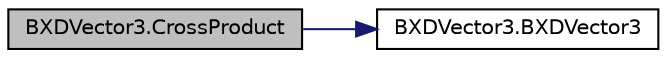 digraph "BXDVector3.CrossProduct"
{
  edge [fontname="Helvetica",fontsize="10",labelfontname="Helvetica",labelfontsize="10"];
  node [fontname="Helvetica",fontsize="10",shape=record];
  rankdir="LR";
  Node13 [label="BXDVector3.CrossProduct",height=0.2,width=0.4,color="black", fillcolor="grey75", style="filled", fontcolor="black"];
  Node13 -> Node14 [color="midnightblue",fontsize="10",style="solid"];
  Node14 [label="BXDVector3.BXDVector3",height=0.2,width=0.4,color="black", fillcolor="white", style="filled",URL="$class_b_x_d_vector3.html#a0e2a2ec4422390656dc569146bbceb5b",tooltip="Initializes a new instance of the BXDVector3 class. "];
}
